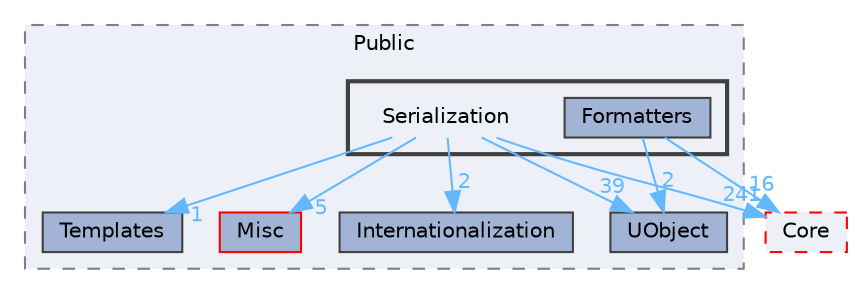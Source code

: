 digraph "Serialization"
{
 // INTERACTIVE_SVG=YES
 // LATEX_PDF_SIZE
  bgcolor="transparent";
  edge [fontname=Helvetica,fontsize=10,labelfontname=Helvetica,labelfontsize=10];
  node [fontname=Helvetica,fontsize=10,shape=box,height=0.2,width=0.4];
  compound=true
  subgraph clusterdir_d202bf4e5fb27d15ff316e07c12c4ca6 {
    graph [ bgcolor="#edf0f7", pencolor="grey50", label="Public", fontname=Helvetica,fontsize=10 style="filled,dashed", URL="dir_d202bf4e5fb27d15ff316e07c12c4ca6.html",tooltip=""]
  dir_116d2f0e8199688898702ebb7031442a [label="Internationalization", fillcolor="#a2b4d6", color="grey25", style="filled", URL="dir_116d2f0e8199688898702ebb7031442a.html",tooltip=""];
  dir_2a4ec17139009d04592d37300dc9d43d [label="Templates", fillcolor="#a2b4d6", color="grey25", style="filled", URL="dir_2a4ec17139009d04592d37300dc9d43d.html",tooltip=""];
  dir_36ef1054cb691a33e11e2a36b0b8ef49 [label="Misc", fillcolor="#a2b4d6", color="red", style="filled", URL="dir_36ef1054cb691a33e11e2a36b0b8ef49.html",tooltip=""];
  dir_ec27b519b3809192a49df3b925bdab7c [label="UObject", fillcolor="#a2b4d6", color="grey25", style="filled", URL="dir_ec27b519b3809192a49df3b925bdab7c.html",tooltip=""];
  subgraph clusterdir_548dfcdb697bf640f12c1d45e6912e0d {
    graph [ bgcolor="#edf0f7", pencolor="grey25", label="", fontname=Helvetica,fontsize=10 style="filled,bold", URL="dir_548dfcdb697bf640f12c1d45e6912e0d.html",tooltip=""]
    dir_548dfcdb697bf640f12c1d45e6912e0d [shape=plaintext, label="Serialization"];
  dir_9cfdf7ec08bcf8f14c03c27c26b5de70 [label="Formatters", fillcolor="#a2b4d6", color="grey25", style="filled", URL="dir_9cfdf7ec08bcf8f14c03c27c26b5de70.html",tooltip=""];
  }
  }
  dir_0e6cddcc9caa1238c7f3774224afaa45 [label="Core", fillcolor="#edf0f7", color="red", style="filled,dashed", URL="dir_0e6cddcc9caa1238c7f3774224afaa45.html",tooltip=""];
  dir_548dfcdb697bf640f12c1d45e6912e0d->dir_0e6cddcc9caa1238c7f3774224afaa45 [headlabel="241", labeldistance=1.5 headhref="dir_001020_000266.html" href="dir_001020_000266.html" color="steelblue1" fontcolor="steelblue1"];
  dir_548dfcdb697bf640f12c1d45e6912e0d->dir_116d2f0e8199688898702ebb7031442a [headlabel="2", labeldistance=1.5 headhref="dir_001020_000527.html" href="dir_001020_000527.html" color="steelblue1" fontcolor="steelblue1"];
  dir_548dfcdb697bf640f12c1d45e6912e0d->dir_2a4ec17139009d04592d37300dc9d43d [headlabel="1", labeldistance=1.5 headhref="dir_001020_001177.html" href="dir_001020_001177.html" color="steelblue1" fontcolor="steelblue1"];
  dir_548dfcdb697bf640f12c1d45e6912e0d->dir_36ef1054cb691a33e11e2a36b0b8ef49 [headlabel="5", labeldistance=1.5 headhref="dir_001020_000650.html" href="dir_001020_000650.html" color="steelblue1" fontcolor="steelblue1"];
  dir_548dfcdb697bf640f12c1d45e6912e0d->dir_ec27b519b3809192a49df3b925bdab7c [headlabel="39", labeldistance=1.5 headhref="dir_001020_001229.html" href="dir_001020_001229.html" color="steelblue1" fontcolor="steelblue1"];
  dir_9cfdf7ec08bcf8f14c03c27c26b5de70->dir_0e6cddcc9caa1238c7f3774224afaa45 [headlabel="16", labeldistance=1.5 headhref="dir_000409_000266.html" href="dir_000409_000266.html" color="steelblue1" fontcolor="steelblue1"];
  dir_9cfdf7ec08bcf8f14c03c27c26b5de70->dir_ec27b519b3809192a49df3b925bdab7c [headlabel="2", labeldistance=1.5 headhref="dir_000409_001229.html" href="dir_000409_001229.html" color="steelblue1" fontcolor="steelblue1"];
}
